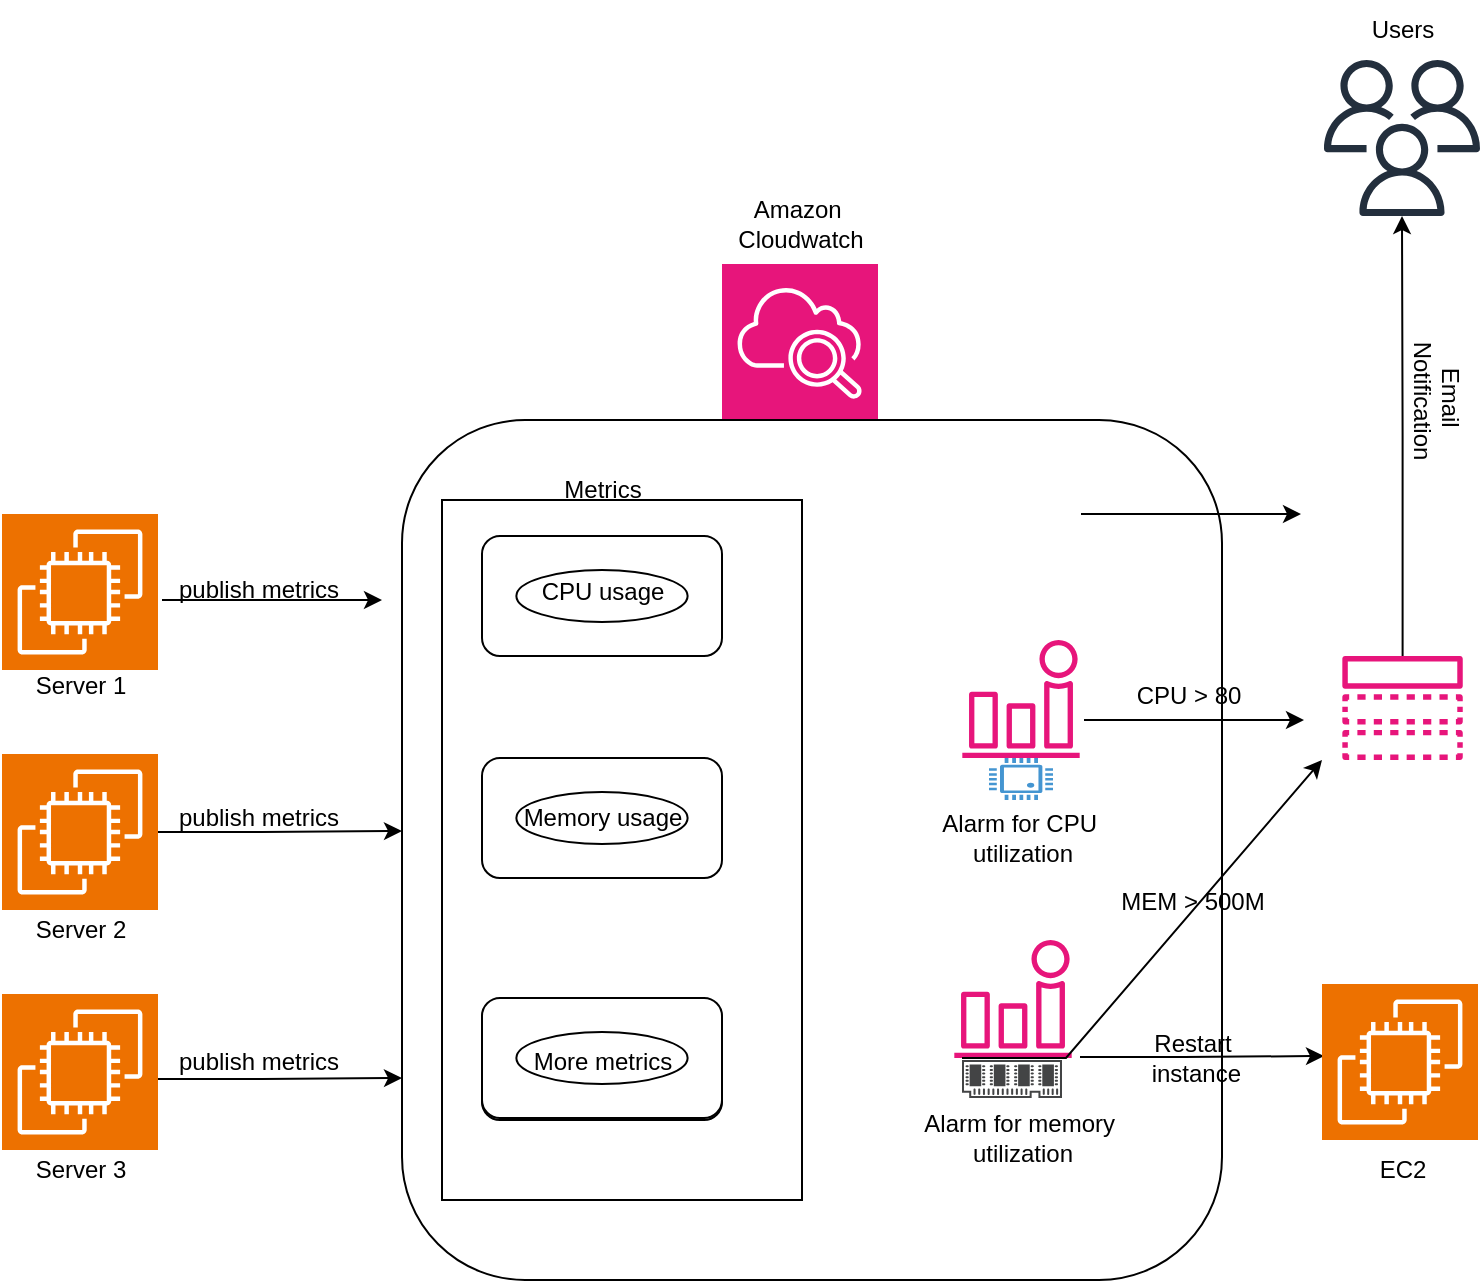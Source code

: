 <mxfile version="26.0.6">
  <diagram name="Page-1" id="ec4LZlJXVtBeC0Up6jDh">
    <mxGraphModel dx="1194" dy="1897" grid="1" gridSize="10" guides="1" tooltips="1" connect="1" arrows="1" fold="1" page="1" pageScale="1" pageWidth="850" pageHeight="1100" math="0" shadow="0">
      <root>
        <mxCell id="0" />
        <mxCell id="1" parent="0" />
        <mxCell id="8TGFVGsVwTt1SEC6JmtR-1" value="" style="sketch=0;points=[[0,0,0],[0.25,0,0],[0.5,0,0],[0.75,0,0],[1,0,0],[0,1,0],[0.25,1,0],[0.5,1,0],[0.75,1,0],[1,1,0],[0,0.25,0],[0,0.5,0],[0,0.75,0],[1,0.25,0],[1,0.5,0],[1,0.75,0]];outlineConnect=0;fontColor=#232F3E;fillColor=#ED7100;strokeColor=#ffffff;dashed=0;verticalLabelPosition=bottom;verticalAlign=top;align=center;html=1;fontSize=12;fontStyle=0;aspect=fixed;shape=mxgraph.aws4.resourceIcon;resIcon=mxgraph.aws4.ec2;" vertex="1" parent="1">
          <mxGeometry x="80" y="247" width="78" height="78" as="geometry" />
        </mxCell>
        <mxCell id="8TGFVGsVwTt1SEC6JmtR-2" value="" style="sketch=0;points=[[0,0,0],[0.25,0,0],[0.5,0,0],[0.75,0,0],[1,0,0],[0,1,0],[0.25,1,0],[0.5,1,0],[0.75,1,0],[1,1,0],[0,0.25,0],[0,0.5,0],[0,0.75,0],[1,0.25,0],[1,0.5,0],[1,0.75,0]];outlineConnect=0;fontColor=#232F3E;fillColor=#ED7100;strokeColor=#ffffff;dashed=0;verticalLabelPosition=bottom;verticalAlign=top;align=center;html=1;fontSize=12;fontStyle=0;aspect=fixed;shape=mxgraph.aws4.resourceIcon;resIcon=mxgraph.aws4.ec2;" vertex="1" parent="1">
          <mxGeometry x="80" y="487" width="78" height="78" as="geometry" />
        </mxCell>
        <mxCell id="8TGFVGsVwTt1SEC6JmtR-3" value="" style="sketch=0;points=[[0,0,0],[0.25,0,0],[0.5,0,0],[0.75,0,0],[1,0,0],[0,1,0],[0.25,1,0],[0.5,1,0],[0.75,1,0],[1,1,0],[0,0.25,0],[0,0.5,0],[0,0.75,0],[1,0.25,0],[1,0.5,0],[1,0.75,0]];outlineConnect=0;fontColor=#232F3E;fillColor=#ED7100;strokeColor=#ffffff;dashed=0;verticalLabelPosition=bottom;verticalAlign=top;align=center;html=1;fontSize=12;fontStyle=0;aspect=fixed;shape=mxgraph.aws4.resourceIcon;resIcon=mxgraph.aws4.ec2;" vertex="1" parent="1">
          <mxGeometry x="80" y="367" width="78" height="78" as="geometry" />
        </mxCell>
        <mxCell id="8TGFVGsVwTt1SEC6JmtR-4" value="" style="sketch=0;points=[[0,0,0],[0.25,0,0],[0.5,0,0],[0.75,0,0],[1,0,0],[0,1,0],[0.25,1,0],[0.5,1,0],[0.75,1,0],[1,1,0],[0,0.25,0],[0,0.5,0],[0,0.75,0],[1,0.25,0],[1,0.5,0],[1,0.75,0]];points=[[0,0,0],[0.25,0,0],[0.5,0,0],[0.75,0,0],[1,0,0],[0,1,0],[0.25,1,0],[0.5,1,0],[0.75,1,0],[1,1,0],[0,0.25,0],[0,0.5,0],[0,0.75,0],[1,0.25,0],[1,0.5,0],[1,0.75,0]];outlineConnect=0;fontColor=#232F3E;fillColor=#E7157B;strokeColor=#ffffff;dashed=0;verticalLabelPosition=bottom;verticalAlign=top;align=center;html=1;fontSize=12;fontStyle=0;aspect=fixed;shape=mxgraph.aws4.resourceIcon;resIcon=mxgraph.aws4.cloudwatch_2;" vertex="1" parent="1">
          <mxGeometry x="440" y="122" width="78" height="78" as="geometry" />
        </mxCell>
        <mxCell id="8TGFVGsVwTt1SEC6JmtR-6" value="" style="rounded=1;whiteSpace=wrap;html=1;" vertex="1" parent="1">
          <mxGeometry x="280" y="200" width="410" height="430" as="geometry" />
        </mxCell>
        <mxCell id="8TGFVGsVwTt1SEC6JmtR-8" value="" style="rounded=0;whiteSpace=wrap;html=1;direction=south;" vertex="1" parent="1">
          <mxGeometry x="300" y="240" width="180" height="350" as="geometry" />
        </mxCell>
        <mxCell id="8TGFVGsVwTt1SEC6JmtR-9" value="Metrics" style="text;html=1;align=center;verticalAlign=middle;resizable=0;points=[];autosize=1;strokeColor=none;fillColor=none;" vertex="1" parent="1">
          <mxGeometry x="350" y="220" width="60" height="30" as="geometry" />
        </mxCell>
        <mxCell id="8TGFVGsVwTt1SEC6JmtR-10" value="" style="rounded=1;whiteSpace=wrap;html=1;" vertex="1" parent="1">
          <mxGeometry x="320" y="258" width="120" height="60" as="geometry" />
        </mxCell>
        <mxCell id="8TGFVGsVwTt1SEC6JmtR-11" value="" style="rounded=1;whiteSpace=wrap;html=1;" vertex="1" parent="1">
          <mxGeometry x="320" y="369" width="120" height="60" as="geometry" />
        </mxCell>
        <mxCell id="8TGFVGsVwTt1SEC6JmtR-12" value="" style="rounded=1;whiteSpace=wrap;html=1;" vertex="1" parent="1">
          <mxGeometry x="320" y="490" width="120" height="60" as="geometry" />
        </mxCell>
        <mxCell id="8TGFVGsVwTt1SEC6JmtR-13" value="" style="rounded=1;whiteSpace=wrap;html=1;" vertex="1" parent="1">
          <mxGeometry x="320" y="489" width="120" height="60" as="geometry" />
        </mxCell>
        <mxCell id="8TGFVGsVwTt1SEC6JmtR-15" value="" style="ellipse;whiteSpace=wrap;html=1;" vertex="1" parent="1">
          <mxGeometry x="337.18" y="386" width="85.63" height="26" as="geometry" />
        </mxCell>
        <mxCell id="8TGFVGsVwTt1SEC6JmtR-16" value="" style="ellipse;whiteSpace=wrap;html=1;" vertex="1" parent="1">
          <mxGeometry x="337.18" y="275" width="85.63" height="26" as="geometry" />
        </mxCell>
        <mxCell id="8TGFVGsVwTt1SEC6JmtR-19" value="" style="ellipse;whiteSpace=wrap;html=1;" vertex="1" parent="1">
          <mxGeometry x="337.18" y="506" width="85.63" height="26" as="geometry" />
        </mxCell>
        <mxCell id="8TGFVGsVwTt1SEC6JmtR-21" value="CPU usage" style="text;html=1;align=center;verticalAlign=middle;resizable=0;points=[];autosize=1;strokeColor=none;fillColor=none;" vertex="1" parent="1">
          <mxGeometry x="340" y="271" width="80" height="30" as="geometry" />
        </mxCell>
        <mxCell id="8TGFVGsVwTt1SEC6JmtR-22" value="Memory usage&lt;div&gt;&lt;br&gt;&lt;/div&gt;" style="text;html=1;align=center;verticalAlign=middle;resizable=0;points=[];autosize=1;strokeColor=none;fillColor=none;" vertex="1" parent="1">
          <mxGeometry x="330" y="386" width="100" height="40" as="geometry" />
        </mxCell>
        <mxCell id="8TGFVGsVwTt1SEC6JmtR-23" value="More metrics" style="text;html=1;align=center;verticalAlign=middle;resizable=0;points=[];autosize=1;strokeColor=none;fillColor=none;" vertex="1" parent="1">
          <mxGeometry x="335" y="506" width="90" height="30" as="geometry" />
        </mxCell>
        <mxCell id="8TGFVGsVwTt1SEC6JmtR-24" value="" style="sketch=0;outlineConnect=0;fontColor=#232F3E;gradientColor=none;fillColor=#E7157B;strokeColor=none;dashed=0;verticalLabelPosition=bottom;verticalAlign=top;align=center;html=1;fontSize=12;fontStyle=0;aspect=fixed;pointerEvents=1;shape=mxgraph.aws4.alarm;" vertex="1" parent="1">
          <mxGeometry x="560" y="310" width="59" height="59" as="geometry" />
        </mxCell>
        <mxCell id="8TGFVGsVwTt1SEC6JmtR-25" value="" style="sketch=0;pointerEvents=1;shadow=0;dashed=0;html=1;strokeColor=none;fillColor=#434445;aspect=fixed;labelPosition=center;verticalLabelPosition=bottom;verticalAlign=top;align=center;outlineConnect=0;shape=mxgraph.vvd.memory;" vertex="1" parent="1">
          <mxGeometry x="560" y="520" width="50" height="19" as="geometry" />
        </mxCell>
        <mxCell id="8TGFVGsVwTt1SEC6JmtR-28" value="" style="sketch=0;outlineConnect=0;fontColor=#232F3E;gradientColor=none;fillColor=#E7157B;strokeColor=none;dashed=0;verticalLabelPosition=bottom;verticalAlign=top;align=center;html=1;fontSize=12;fontStyle=0;aspect=fixed;pointerEvents=1;shape=mxgraph.aws4.alarm;" vertex="1" parent="1">
          <mxGeometry x="556" y="460" width="59" height="59" as="geometry" />
        </mxCell>
        <mxCell id="8TGFVGsVwTt1SEC6JmtR-29" value="" style="pointerEvents=1;shadow=0;dashed=0;html=1;strokeColor=none;fillColor=#4495D1;labelPosition=center;verticalLabelPosition=bottom;verticalAlign=top;align=center;outlineConnect=0;shape=mxgraph.veeam.cpu;" vertex="1" parent="1">
          <mxGeometry x="573.5" y="369" width="32" height="21" as="geometry" />
        </mxCell>
        <mxCell id="8TGFVGsVwTt1SEC6JmtR-30" value="" style="endArrow=classic;html=1;rounded=0;" edge="1" parent="1">
          <mxGeometry width="50" height="50" relative="1" as="geometry">
            <mxPoint x="160" y="290" as="sourcePoint" />
            <mxPoint x="270" y="290" as="targetPoint" />
          </mxGeometry>
        </mxCell>
        <mxCell id="8TGFVGsVwTt1SEC6JmtR-31" value="" style="endArrow=classic;html=1;rounded=0;exitX=1;exitY=0.5;exitDx=0;exitDy=0;exitPerimeter=0;" edge="1" parent="1" source="8TGFVGsVwTt1SEC6JmtR-3">
          <mxGeometry width="50" height="50" relative="1" as="geometry">
            <mxPoint x="170" y="405.5" as="sourcePoint" />
            <mxPoint x="280" y="405.5" as="targetPoint" />
            <Array as="points">
              <mxPoint x="210" y="406" />
            </Array>
          </mxGeometry>
        </mxCell>
        <mxCell id="8TGFVGsVwTt1SEC6JmtR-32" value="" style="endArrow=classic;html=1;rounded=0;exitX=1;exitY=0.5;exitDx=0;exitDy=0;exitPerimeter=0;" edge="1" parent="1">
          <mxGeometry width="50" height="50" relative="1" as="geometry">
            <mxPoint x="158" y="529.5" as="sourcePoint" />
            <mxPoint x="280" y="529" as="targetPoint" />
            <Array as="points">
              <mxPoint x="210" y="529.5" />
            </Array>
          </mxGeometry>
        </mxCell>
        <mxCell id="8TGFVGsVwTt1SEC6JmtR-33" value="" style="endArrow=classic;html=1;rounded=0;exitX=1;exitY=0.5;exitDx=0;exitDy=0;exitPerimeter=0;" edge="1" parent="1">
          <mxGeometry width="50" height="50" relative="1" as="geometry">
            <mxPoint x="619" y="518.5" as="sourcePoint" />
            <mxPoint x="741" y="518" as="targetPoint" />
            <Array as="points">
              <mxPoint x="671" y="518.5" />
            </Array>
          </mxGeometry>
        </mxCell>
        <mxCell id="8TGFVGsVwTt1SEC6JmtR-34" value="" style="endArrow=classic;html=1;rounded=0;" edge="1" parent="1">
          <mxGeometry width="50" height="50" relative="1" as="geometry">
            <mxPoint x="621" y="350" as="sourcePoint" />
            <mxPoint x="731" y="350" as="targetPoint" />
          </mxGeometry>
        </mxCell>
        <mxCell id="8TGFVGsVwTt1SEC6JmtR-35" value="" style="endArrow=classic;html=1;rounded=0;exitX=1;exitY=0.5;exitDx=0;exitDy=0;exitPerimeter=0;" edge="1" parent="1">
          <mxGeometry width="50" height="50" relative="1" as="geometry">
            <mxPoint x="560" y="519" as="sourcePoint" />
            <mxPoint x="740" y="370" as="targetPoint" />
            <Array as="points">
              <mxPoint x="612" y="519" />
            </Array>
          </mxGeometry>
        </mxCell>
        <mxCell id="8TGFVGsVwTt1SEC6JmtR-36" value="" style="sketch=0;points=[[0,0,0],[0.25,0,0],[0.5,0,0],[0.75,0,0],[1,0,0],[0,1,0],[0.25,1,0],[0.5,1,0],[0.75,1,0],[1,1,0],[0,0.25,0],[0,0.5,0],[0,0.75,0],[1,0.25,0],[1,0.5,0],[1,0.75,0]];outlineConnect=0;fontColor=#232F3E;fillColor=#ED7100;strokeColor=#ffffff;dashed=0;verticalLabelPosition=bottom;verticalAlign=top;align=center;html=1;fontSize=12;fontStyle=0;aspect=fixed;shape=mxgraph.aws4.resourceIcon;resIcon=mxgraph.aws4.ec2;" vertex="1" parent="1">
          <mxGeometry x="740" y="482" width="78" height="78" as="geometry" />
        </mxCell>
        <mxCell id="8TGFVGsVwTt1SEC6JmtR-47" style="edgeStyle=orthogonalEdgeStyle;rounded=0;orthogonalLoop=1;jettySize=auto;html=1;" edge="1" parent="1" source="8TGFVGsVwTt1SEC6JmtR-37" target="8TGFVGsVwTt1SEC6JmtR-46">
          <mxGeometry relative="1" as="geometry" />
        </mxCell>
        <mxCell id="8TGFVGsVwTt1SEC6JmtR-37" value="" style="sketch=0;outlineConnect=0;fontColor=#232F3E;gradientColor=none;fillColor=#E7157B;strokeColor=none;dashed=0;verticalLabelPosition=bottom;verticalAlign=top;align=center;html=1;fontSize=12;fontStyle=0;aspect=fixed;pointerEvents=1;shape=mxgraph.aws4.topic;" vertex="1" parent="1">
          <mxGeometry x="750" y="318" width="60.54" height="52" as="geometry" />
        </mxCell>
        <mxCell id="8TGFVGsVwTt1SEC6JmtR-38" value="Server 3" style="text;html=1;align=center;verticalAlign=middle;resizable=0;points=[];autosize=1;strokeColor=none;fillColor=none;" vertex="1" parent="1">
          <mxGeometry x="84" y="560" width="70" height="30" as="geometry" />
        </mxCell>
        <mxCell id="8TGFVGsVwTt1SEC6JmtR-39" value="Server 2" style="text;html=1;align=center;verticalAlign=middle;resizable=0;points=[];autosize=1;strokeColor=none;fillColor=none;" vertex="1" parent="1">
          <mxGeometry x="84" y="440" width="70" height="30" as="geometry" />
        </mxCell>
        <mxCell id="8TGFVGsVwTt1SEC6JmtR-40" value="Server 1" style="text;html=1;align=center;verticalAlign=middle;resizable=0;points=[];autosize=1;strokeColor=none;fillColor=none;" vertex="1" parent="1">
          <mxGeometry x="84" y="318" width="70" height="30" as="geometry" />
        </mxCell>
        <mxCell id="8TGFVGsVwTt1SEC6JmtR-41" value="publish metrics" style="text;html=1;align=center;verticalAlign=middle;resizable=0;points=[];autosize=1;strokeColor=none;fillColor=none;" vertex="1" parent="1">
          <mxGeometry x="158" y="270" width="100" height="30" as="geometry" />
        </mxCell>
        <mxCell id="8TGFVGsVwTt1SEC6JmtR-42" value="publish metrics" style="text;html=1;align=center;verticalAlign=middle;resizable=0;points=[];autosize=1;strokeColor=none;fillColor=none;" vertex="1" parent="1">
          <mxGeometry x="158" y="384" width="100" height="30" as="geometry" />
        </mxCell>
        <mxCell id="8TGFVGsVwTt1SEC6JmtR-43" value="publish metrics" style="text;html=1;align=center;verticalAlign=middle;resizable=0;points=[];autosize=1;strokeColor=none;fillColor=none;" vertex="1" parent="1">
          <mxGeometry x="158" y="506" width="100" height="30" as="geometry" />
        </mxCell>
        <mxCell id="8TGFVGsVwTt1SEC6JmtR-44" value="Alarm for CPU&amp;nbsp;&lt;div&gt;utilization&lt;/div&gt;" style="text;html=1;align=center;verticalAlign=middle;resizable=0;points=[];autosize=1;strokeColor=none;fillColor=none;" vertex="1" parent="1">
          <mxGeometry x="539.5" y="389" width="100" height="40" as="geometry" />
        </mxCell>
        <mxCell id="8TGFVGsVwTt1SEC6JmtR-45" value="Alarm for memory&amp;nbsp;&lt;div&gt;utilization&lt;/div&gt;" style="text;html=1;align=center;verticalAlign=middle;resizable=0;points=[];autosize=1;strokeColor=none;fillColor=none;" vertex="1" parent="1">
          <mxGeometry x="529.5" y="539" width="120" height="40" as="geometry" />
        </mxCell>
        <mxCell id="8TGFVGsVwTt1SEC6JmtR-46" value="" style="sketch=0;outlineConnect=0;fontColor=#232F3E;gradientColor=none;fillColor=#232F3D;strokeColor=none;dashed=0;verticalLabelPosition=bottom;verticalAlign=top;align=center;html=1;fontSize=12;fontStyle=0;aspect=fixed;pointerEvents=1;shape=mxgraph.aws4.users;" vertex="1" parent="1">
          <mxGeometry x="741" y="20" width="78" height="78" as="geometry" />
        </mxCell>
        <mxCell id="8TGFVGsVwTt1SEC6JmtR-48" value="Amazon&amp;nbsp;&lt;div&gt;Cloudwatch&lt;/div&gt;" style="text;html=1;align=center;verticalAlign=middle;resizable=0;points=[];autosize=1;strokeColor=none;fillColor=none;" vertex="1" parent="1">
          <mxGeometry x="434" y="82" width="90" height="40" as="geometry" />
        </mxCell>
        <mxCell id="8TGFVGsVwTt1SEC6JmtR-49" value="Users" style="text;html=1;align=center;verticalAlign=middle;resizable=0;points=[];autosize=1;strokeColor=none;fillColor=none;" vertex="1" parent="1">
          <mxGeometry x="755" y="-10" width="50" height="30" as="geometry" />
        </mxCell>
        <mxCell id="8TGFVGsVwTt1SEC6JmtR-50" value="EC2" style="text;html=1;align=center;verticalAlign=middle;resizable=0;points=[];autosize=1;strokeColor=none;fillColor=none;" vertex="1" parent="1">
          <mxGeometry x="755" y="560" width="50" height="30" as="geometry" />
        </mxCell>
        <mxCell id="8TGFVGsVwTt1SEC6JmtR-51" value="Restart&lt;div&gt;&amp;nbsp;instance&lt;/div&gt;" style="text;html=1;align=center;verticalAlign=middle;resizable=0;points=[];autosize=1;strokeColor=none;fillColor=none;" vertex="1" parent="1">
          <mxGeometry x="639.5" y="499" width="70" height="40" as="geometry" />
        </mxCell>
        <mxCell id="8TGFVGsVwTt1SEC6JmtR-53" value="MEM &amp;gt; 500M" style="text;html=1;align=center;verticalAlign=middle;resizable=0;points=[];autosize=1;strokeColor=none;fillColor=none;" vertex="1" parent="1">
          <mxGeometry x="624.5" y="426" width="100" height="30" as="geometry" />
        </mxCell>
        <mxCell id="8TGFVGsVwTt1SEC6JmtR-55" value="CPU &amp;gt; 80" style="text;html=1;align=center;verticalAlign=middle;resizable=0;points=[];autosize=1;strokeColor=none;fillColor=none;" vertex="1" parent="1">
          <mxGeometry x="633" y="323" width="80" height="30" as="geometry" />
        </mxCell>
        <mxCell id="8TGFVGsVwTt1SEC6JmtR-56" value="" style="endArrow=classic;html=1;rounded=0;" edge="1" parent="1">
          <mxGeometry width="50" height="50" relative="1" as="geometry">
            <mxPoint x="619.5" y="247" as="sourcePoint" />
            <mxPoint x="729.5" y="247" as="targetPoint" />
          </mxGeometry>
        </mxCell>
        <mxCell id="8TGFVGsVwTt1SEC6JmtR-57" value="Email&amp;nbsp;&lt;div&gt;Notification&lt;/div&gt;&lt;div&gt;&lt;br&gt;&lt;/div&gt;" style="text;html=1;align=center;verticalAlign=middle;resizable=0;points=[];autosize=1;strokeColor=none;fillColor=none;rotation=90;" vertex="1" parent="1">
          <mxGeometry x="750" y="160" width="80" height="60" as="geometry" />
        </mxCell>
      </root>
    </mxGraphModel>
  </diagram>
</mxfile>
